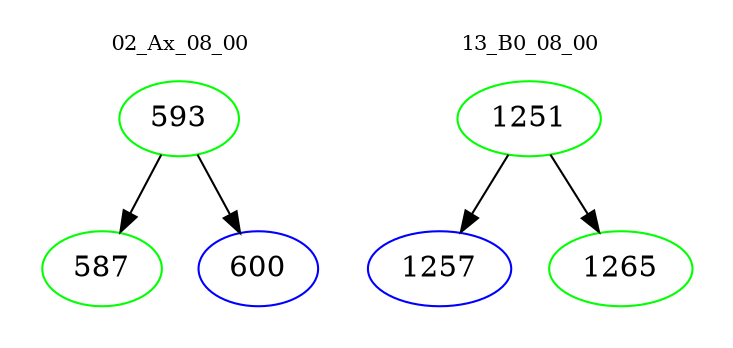 digraph{
subgraph cluster_0 {
color = white
label = "02_Ax_08_00";
fontsize=10;
T0_593 [label="593", color="green"]
T0_593 -> T0_587 [color="black"]
T0_587 [label="587", color="green"]
T0_593 -> T0_600 [color="black"]
T0_600 [label="600", color="blue"]
}
subgraph cluster_1 {
color = white
label = "13_B0_08_00";
fontsize=10;
T1_1251 [label="1251", color="green"]
T1_1251 -> T1_1257 [color="black"]
T1_1257 [label="1257", color="blue"]
T1_1251 -> T1_1265 [color="black"]
T1_1265 [label="1265", color="green"]
}
}
